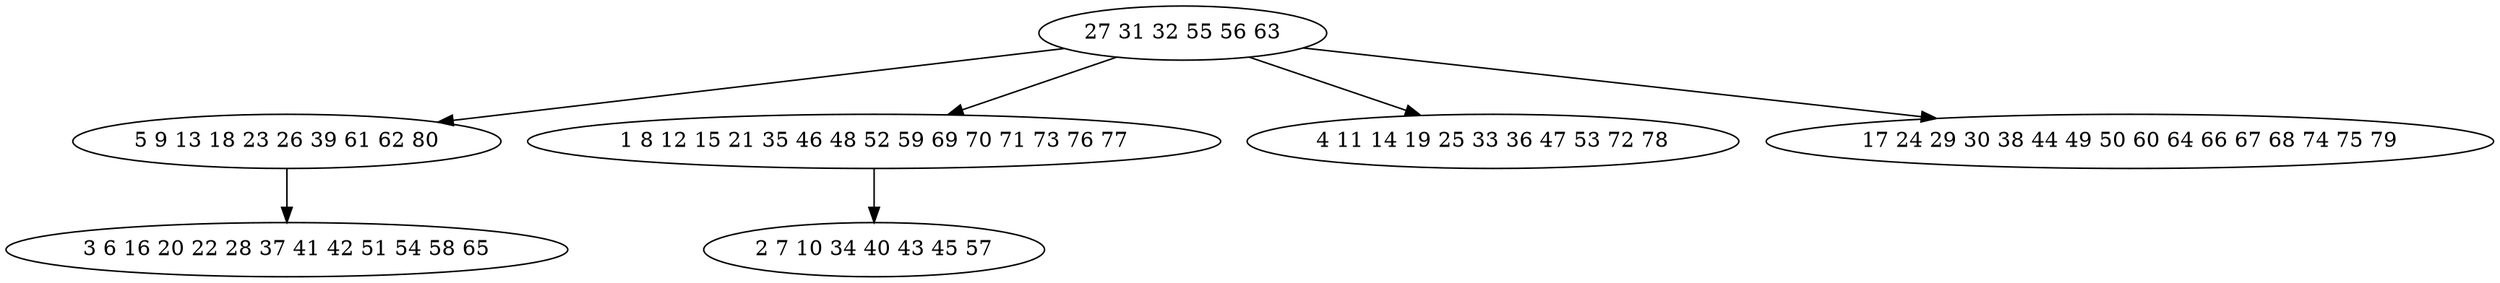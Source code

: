 digraph true_tree {
	"0" -> "1"
	"0" -> "2"
	"0" -> "3"
	"1" -> "4"
	"2" -> "5"
	"0" -> "6"
	"0" [label="27 31 32 55 56 63"];
	"1" [label="5 9 13 18 23 26 39 61 62 80"];
	"2" [label="1 8 12 15 21 35 46 48 52 59 69 70 71 73 76 77"];
	"3" [label="4 11 14 19 25 33 36 47 53 72 78"];
	"4" [label="3 6 16 20 22 28 37 41 42 51 54 58 65"];
	"5" [label="2 7 10 34 40 43 45 57"];
	"6" [label="17 24 29 30 38 44 49 50 60 64 66 67 68 74 75 79"];
}
